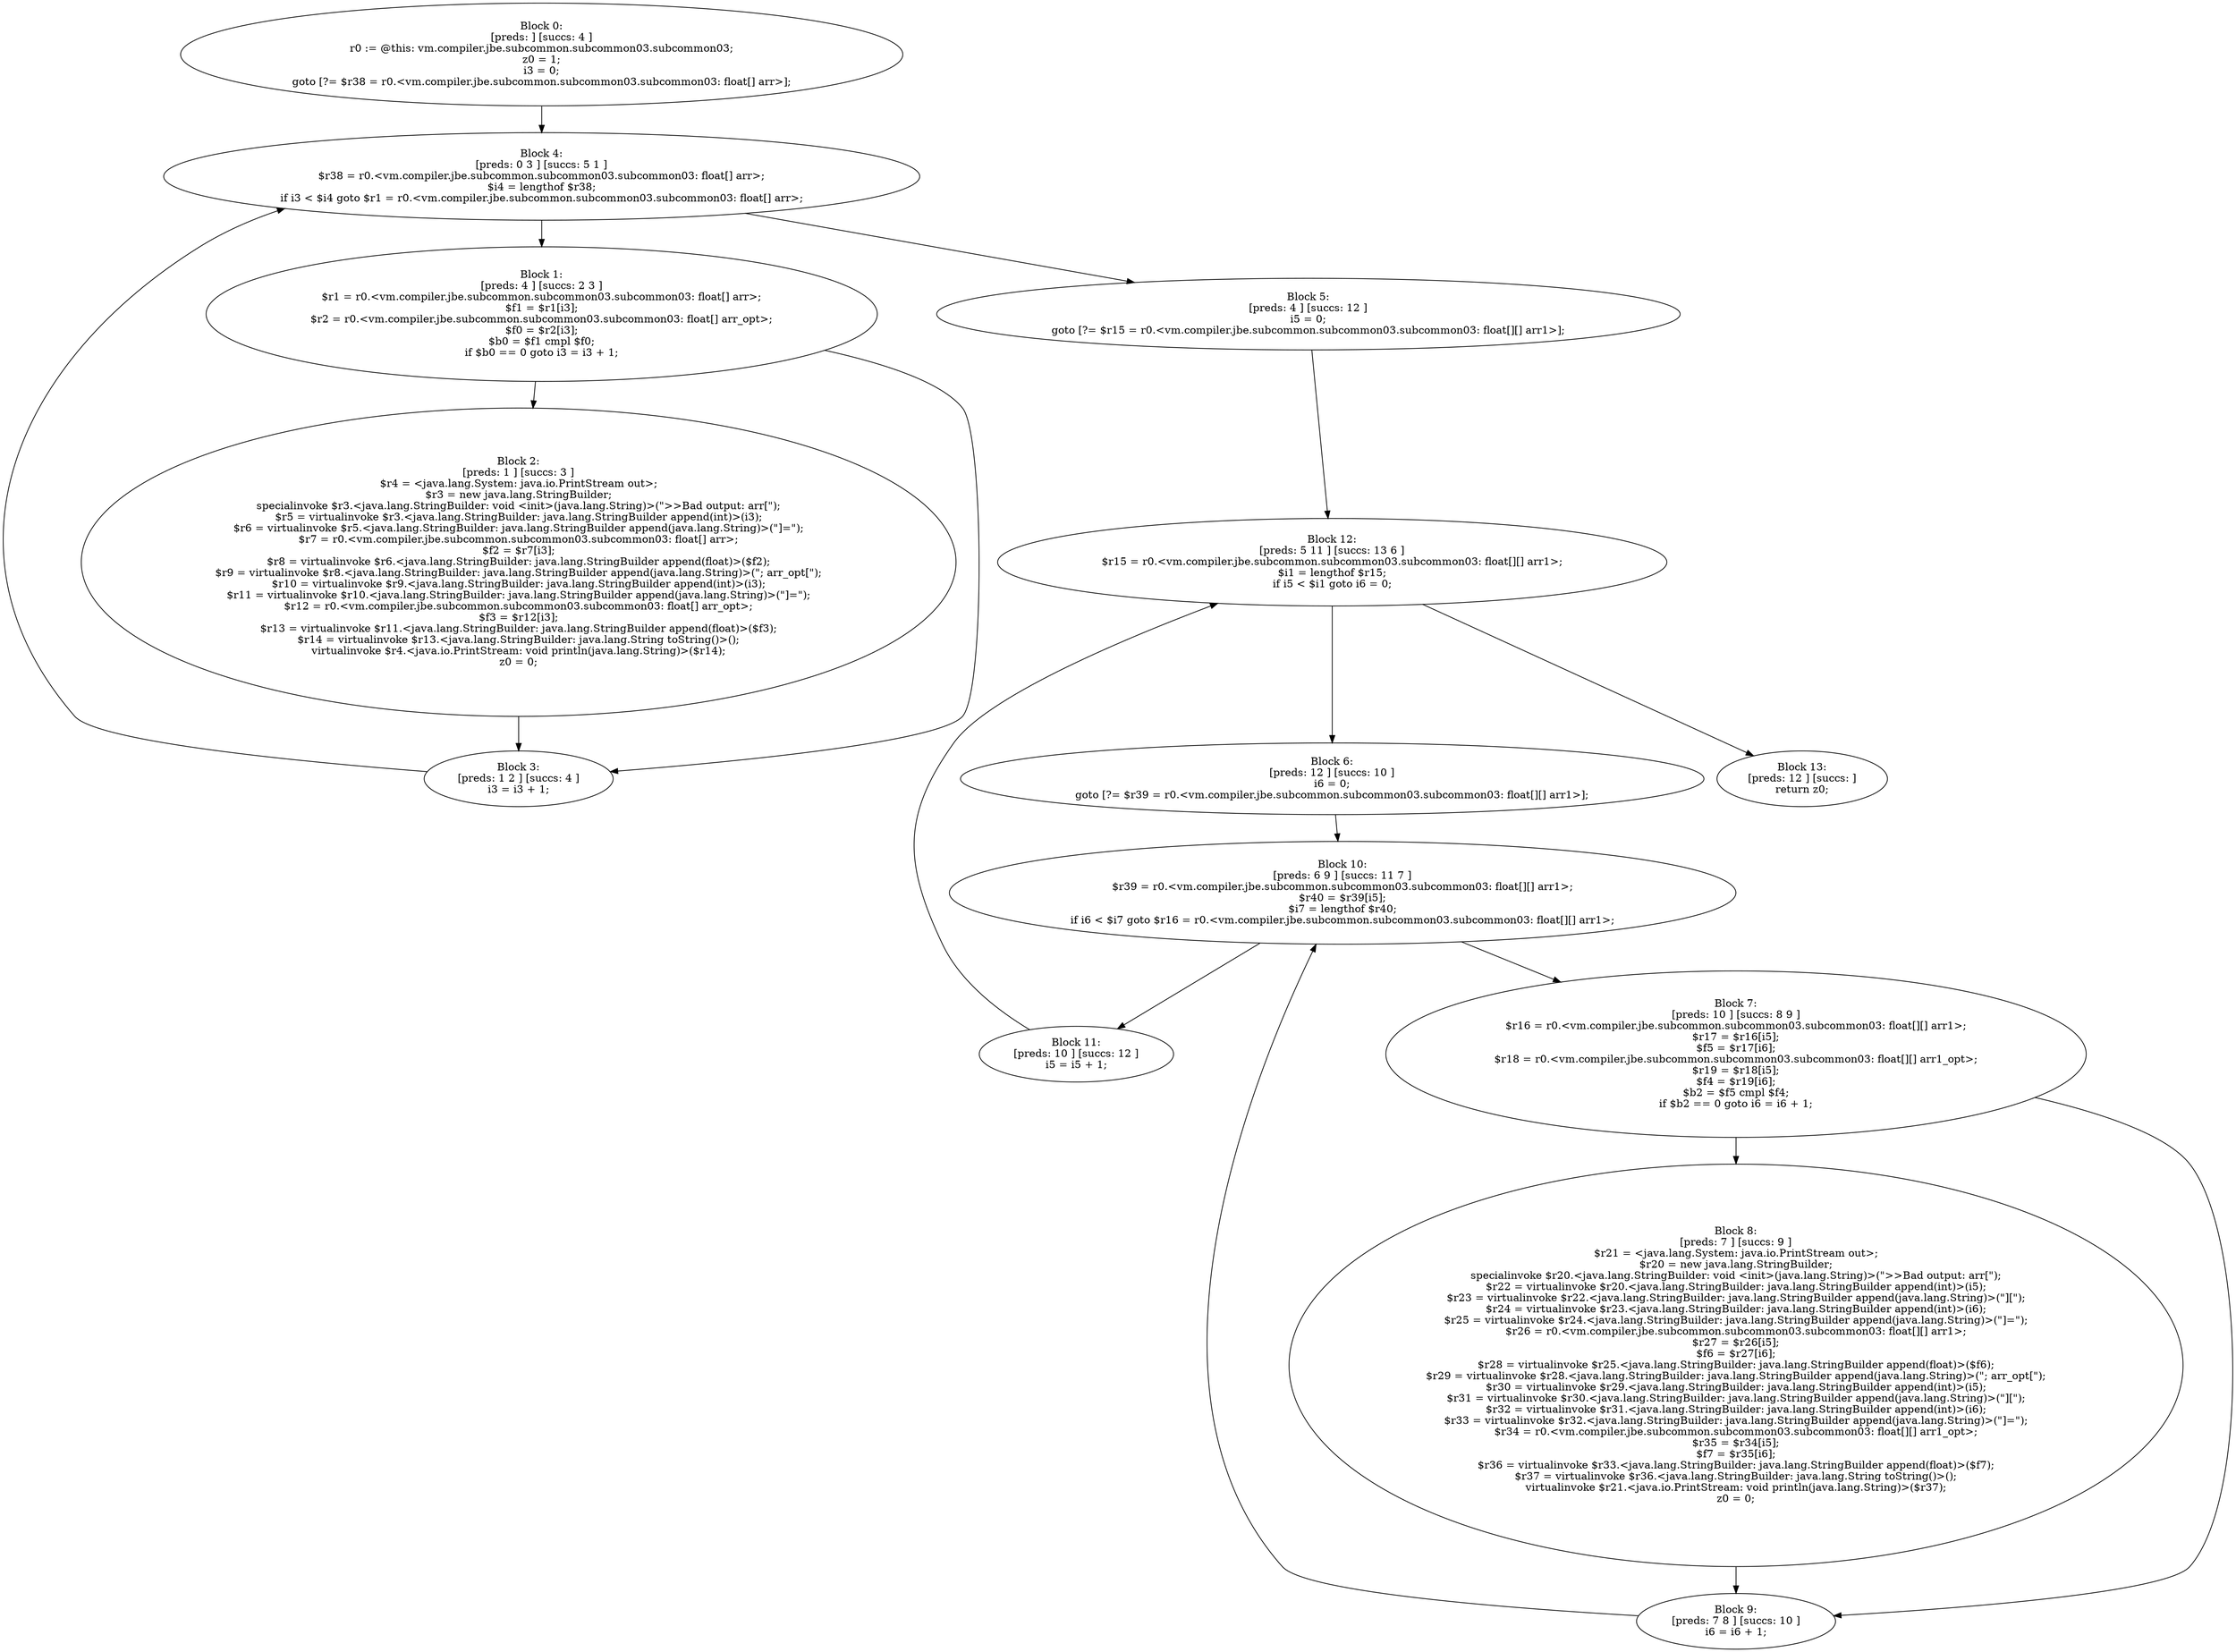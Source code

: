 digraph "unitGraph" {
    "Block 0:
[preds: ] [succs: 4 ]
r0 := @this: vm.compiler.jbe.subcommon.subcommon03.subcommon03;
z0 = 1;
i3 = 0;
goto [?= $r38 = r0.<vm.compiler.jbe.subcommon.subcommon03.subcommon03: float[] arr>];
"
    "Block 1:
[preds: 4 ] [succs: 2 3 ]
$r1 = r0.<vm.compiler.jbe.subcommon.subcommon03.subcommon03: float[] arr>;
$f1 = $r1[i3];
$r2 = r0.<vm.compiler.jbe.subcommon.subcommon03.subcommon03: float[] arr_opt>;
$f0 = $r2[i3];
$b0 = $f1 cmpl $f0;
if $b0 == 0 goto i3 = i3 + 1;
"
    "Block 2:
[preds: 1 ] [succs: 3 ]
$r4 = <java.lang.System: java.io.PrintStream out>;
$r3 = new java.lang.StringBuilder;
specialinvoke $r3.<java.lang.StringBuilder: void <init>(java.lang.String)>(\">>Bad output: arr[\");
$r5 = virtualinvoke $r3.<java.lang.StringBuilder: java.lang.StringBuilder append(int)>(i3);
$r6 = virtualinvoke $r5.<java.lang.StringBuilder: java.lang.StringBuilder append(java.lang.String)>(\"]=\");
$r7 = r0.<vm.compiler.jbe.subcommon.subcommon03.subcommon03: float[] arr>;
$f2 = $r7[i3];
$r8 = virtualinvoke $r6.<java.lang.StringBuilder: java.lang.StringBuilder append(float)>($f2);
$r9 = virtualinvoke $r8.<java.lang.StringBuilder: java.lang.StringBuilder append(java.lang.String)>(\"; arr_opt[\");
$r10 = virtualinvoke $r9.<java.lang.StringBuilder: java.lang.StringBuilder append(int)>(i3);
$r11 = virtualinvoke $r10.<java.lang.StringBuilder: java.lang.StringBuilder append(java.lang.String)>(\"]=\");
$r12 = r0.<vm.compiler.jbe.subcommon.subcommon03.subcommon03: float[] arr_opt>;
$f3 = $r12[i3];
$r13 = virtualinvoke $r11.<java.lang.StringBuilder: java.lang.StringBuilder append(float)>($f3);
$r14 = virtualinvoke $r13.<java.lang.StringBuilder: java.lang.String toString()>();
virtualinvoke $r4.<java.io.PrintStream: void println(java.lang.String)>($r14);
z0 = 0;
"
    "Block 3:
[preds: 1 2 ] [succs: 4 ]
i3 = i3 + 1;
"
    "Block 4:
[preds: 0 3 ] [succs: 5 1 ]
$r38 = r0.<vm.compiler.jbe.subcommon.subcommon03.subcommon03: float[] arr>;
$i4 = lengthof $r38;
if i3 < $i4 goto $r1 = r0.<vm.compiler.jbe.subcommon.subcommon03.subcommon03: float[] arr>;
"
    "Block 5:
[preds: 4 ] [succs: 12 ]
i5 = 0;
goto [?= $r15 = r0.<vm.compiler.jbe.subcommon.subcommon03.subcommon03: float[][] arr1>];
"
    "Block 6:
[preds: 12 ] [succs: 10 ]
i6 = 0;
goto [?= $r39 = r0.<vm.compiler.jbe.subcommon.subcommon03.subcommon03: float[][] arr1>];
"
    "Block 7:
[preds: 10 ] [succs: 8 9 ]
$r16 = r0.<vm.compiler.jbe.subcommon.subcommon03.subcommon03: float[][] arr1>;
$r17 = $r16[i5];
$f5 = $r17[i6];
$r18 = r0.<vm.compiler.jbe.subcommon.subcommon03.subcommon03: float[][] arr1_opt>;
$r19 = $r18[i5];
$f4 = $r19[i6];
$b2 = $f5 cmpl $f4;
if $b2 == 0 goto i6 = i6 + 1;
"
    "Block 8:
[preds: 7 ] [succs: 9 ]
$r21 = <java.lang.System: java.io.PrintStream out>;
$r20 = new java.lang.StringBuilder;
specialinvoke $r20.<java.lang.StringBuilder: void <init>(java.lang.String)>(\">>Bad output: arr[\");
$r22 = virtualinvoke $r20.<java.lang.StringBuilder: java.lang.StringBuilder append(int)>(i5);
$r23 = virtualinvoke $r22.<java.lang.StringBuilder: java.lang.StringBuilder append(java.lang.String)>(\"][\");
$r24 = virtualinvoke $r23.<java.lang.StringBuilder: java.lang.StringBuilder append(int)>(i6);
$r25 = virtualinvoke $r24.<java.lang.StringBuilder: java.lang.StringBuilder append(java.lang.String)>(\"]=\");
$r26 = r0.<vm.compiler.jbe.subcommon.subcommon03.subcommon03: float[][] arr1>;
$r27 = $r26[i5];
$f6 = $r27[i6];
$r28 = virtualinvoke $r25.<java.lang.StringBuilder: java.lang.StringBuilder append(float)>($f6);
$r29 = virtualinvoke $r28.<java.lang.StringBuilder: java.lang.StringBuilder append(java.lang.String)>(\"; arr_opt[\");
$r30 = virtualinvoke $r29.<java.lang.StringBuilder: java.lang.StringBuilder append(int)>(i5);
$r31 = virtualinvoke $r30.<java.lang.StringBuilder: java.lang.StringBuilder append(java.lang.String)>(\"][\");
$r32 = virtualinvoke $r31.<java.lang.StringBuilder: java.lang.StringBuilder append(int)>(i6);
$r33 = virtualinvoke $r32.<java.lang.StringBuilder: java.lang.StringBuilder append(java.lang.String)>(\"]=\");
$r34 = r0.<vm.compiler.jbe.subcommon.subcommon03.subcommon03: float[][] arr1_opt>;
$r35 = $r34[i5];
$f7 = $r35[i6];
$r36 = virtualinvoke $r33.<java.lang.StringBuilder: java.lang.StringBuilder append(float)>($f7);
$r37 = virtualinvoke $r36.<java.lang.StringBuilder: java.lang.String toString()>();
virtualinvoke $r21.<java.io.PrintStream: void println(java.lang.String)>($r37);
z0 = 0;
"
    "Block 9:
[preds: 7 8 ] [succs: 10 ]
i6 = i6 + 1;
"
    "Block 10:
[preds: 6 9 ] [succs: 11 7 ]
$r39 = r0.<vm.compiler.jbe.subcommon.subcommon03.subcommon03: float[][] arr1>;
$r40 = $r39[i5];
$i7 = lengthof $r40;
if i6 < $i7 goto $r16 = r0.<vm.compiler.jbe.subcommon.subcommon03.subcommon03: float[][] arr1>;
"
    "Block 11:
[preds: 10 ] [succs: 12 ]
i5 = i5 + 1;
"
    "Block 12:
[preds: 5 11 ] [succs: 13 6 ]
$r15 = r0.<vm.compiler.jbe.subcommon.subcommon03.subcommon03: float[][] arr1>;
$i1 = lengthof $r15;
if i5 < $i1 goto i6 = 0;
"
    "Block 13:
[preds: 12 ] [succs: ]
return z0;
"
    "Block 0:
[preds: ] [succs: 4 ]
r0 := @this: vm.compiler.jbe.subcommon.subcommon03.subcommon03;
z0 = 1;
i3 = 0;
goto [?= $r38 = r0.<vm.compiler.jbe.subcommon.subcommon03.subcommon03: float[] arr>];
"->"Block 4:
[preds: 0 3 ] [succs: 5 1 ]
$r38 = r0.<vm.compiler.jbe.subcommon.subcommon03.subcommon03: float[] arr>;
$i4 = lengthof $r38;
if i3 < $i4 goto $r1 = r0.<vm.compiler.jbe.subcommon.subcommon03.subcommon03: float[] arr>;
";
    "Block 1:
[preds: 4 ] [succs: 2 3 ]
$r1 = r0.<vm.compiler.jbe.subcommon.subcommon03.subcommon03: float[] arr>;
$f1 = $r1[i3];
$r2 = r0.<vm.compiler.jbe.subcommon.subcommon03.subcommon03: float[] arr_opt>;
$f0 = $r2[i3];
$b0 = $f1 cmpl $f0;
if $b0 == 0 goto i3 = i3 + 1;
"->"Block 2:
[preds: 1 ] [succs: 3 ]
$r4 = <java.lang.System: java.io.PrintStream out>;
$r3 = new java.lang.StringBuilder;
specialinvoke $r3.<java.lang.StringBuilder: void <init>(java.lang.String)>(\">>Bad output: arr[\");
$r5 = virtualinvoke $r3.<java.lang.StringBuilder: java.lang.StringBuilder append(int)>(i3);
$r6 = virtualinvoke $r5.<java.lang.StringBuilder: java.lang.StringBuilder append(java.lang.String)>(\"]=\");
$r7 = r0.<vm.compiler.jbe.subcommon.subcommon03.subcommon03: float[] arr>;
$f2 = $r7[i3];
$r8 = virtualinvoke $r6.<java.lang.StringBuilder: java.lang.StringBuilder append(float)>($f2);
$r9 = virtualinvoke $r8.<java.lang.StringBuilder: java.lang.StringBuilder append(java.lang.String)>(\"; arr_opt[\");
$r10 = virtualinvoke $r9.<java.lang.StringBuilder: java.lang.StringBuilder append(int)>(i3);
$r11 = virtualinvoke $r10.<java.lang.StringBuilder: java.lang.StringBuilder append(java.lang.String)>(\"]=\");
$r12 = r0.<vm.compiler.jbe.subcommon.subcommon03.subcommon03: float[] arr_opt>;
$f3 = $r12[i3];
$r13 = virtualinvoke $r11.<java.lang.StringBuilder: java.lang.StringBuilder append(float)>($f3);
$r14 = virtualinvoke $r13.<java.lang.StringBuilder: java.lang.String toString()>();
virtualinvoke $r4.<java.io.PrintStream: void println(java.lang.String)>($r14);
z0 = 0;
";
    "Block 1:
[preds: 4 ] [succs: 2 3 ]
$r1 = r0.<vm.compiler.jbe.subcommon.subcommon03.subcommon03: float[] arr>;
$f1 = $r1[i3];
$r2 = r0.<vm.compiler.jbe.subcommon.subcommon03.subcommon03: float[] arr_opt>;
$f0 = $r2[i3];
$b0 = $f1 cmpl $f0;
if $b0 == 0 goto i3 = i3 + 1;
"->"Block 3:
[preds: 1 2 ] [succs: 4 ]
i3 = i3 + 1;
";
    "Block 2:
[preds: 1 ] [succs: 3 ]
$r4 = <java.lang.System: java.io.PrintStream out>;
$r3 = new java.lang.StringBuilder;
specialinvoke $r3.<java.lang.StringBuilder: void <init>(java.lang.String)>(\">>Bad output: arr[\");
$r5 = virtualinvoke $r3.<java.lang.StringBuilder: java.lang.StringBuilder append(int)>(i3);
$r6 = virtualinvoke $r5.<java.lang.StringBuilder: java.lang.StringBuilder append(java.lang.String)>(\"]=\");
$r7 = r0.<vm.compiler.jbe.subcommon.subcommon03.subcommon03: float[] arr>;
$f2 = $r7[i3];
$r8 = virtualinvoke $r6.<java.lang.StringBuilder: java.lang.StringBuilder append(float)>($f2);
$r9 = virtualinvoke $r8.<java.lang.StringBuilder: java.lang.StringBuilder append(java.lang.String)>(\"; arr_opt[\");
$r10 = virtualinvoke $r9.<java.lang.StringBuilder: java.lang.StringBuilder append(int)>(i3);
$r11 = virtualinvoke $r10.<java.lang.StringBuilder: java.lang.StringBuilder append(java.lang.String)>(\"]=\");
$r12 = r0.<vm.compiler.jbe.subcommon.subcommon03.subcommon03: float[] arr_opt>;
$f3 = $r12[i3];
$r13 = virtualinvoke $r11.<java.lang.StringBuilder: java.lang.StringBuilder append(float)>($f3);
$r14 = virtualinvoke $r13.<java.lang.StringBuilder: java.lang.String toString()>();
virtualinvoke $r4.<java.io.PrintStream: void println(java.lang.String)>($r14);
z0 = 0;
"->"Block 3:
[preds: 1 2 ] [succs: 4 ]
i3 = i3 + 1;
";
    "Block 3:
[preds: 1 2 ] [succs: 4 ]
i3 = i3 + 1;
"->"Block 4:
[preds: 0 3 ] [succs: 5 1 ]
$r38 = r0.<vm.compiler.jbe.subcommon.subcommon03.subcommon03: float[] arr>;
$i4 = lengthof $r38;
if i3 < $i4 goto $r1 = r0.<vm.compiler.jbe.subcommon.subcommon03.subcommon03: float[] arr>;
";
    "Block 4:
[preds: 0 3 ] [succs: 5 1 ]
$r38 = r0.<vm.compiler.jbe.subcommon.subcommon03.subcommon03: float[] arr>;
$i4 = lengthof $r38;
if i3 < $i4 goto $r1 = r0.<vm.compiler.jbe.subcommon.subcommon03.subcommon03: float[] arr>;
"->"Block 5:
[preds: 4 ] [succs: 12 ]
i5 = 0;
goto [?= $r15 = r0.<vm.compiler.jbe.subcommon.subcommon03.subcommon03: float[][] arr1>];
";
    "Block 4:
[preds: 0 3 ] [succs: 5 1 ]
$r38 = r0.<vm.compiler.jbe.subcommon.subcommon03.subcommon03: float[] arr>;
$i4 = lengthof $r38;
if i3 < $i4 goto $r1 = r0.<vm.compiler.jbe.subcommon.subcommon03.subcommon03: float[] arr>;
"->"Block 1:
[preds: 4 ] [succs: 2 3 ]
$r1 = r0.<vm.compiler.jbe.subcommon.subcommon03.subcommon03: float[] arr>;
$f1 = $r1[i3];
$r2 = r0.<vm.compiler.jbe.subcommon.subcommon03.subcommon03: float[] arr_opt>;
$f0 = $r2[i3];
$b0 = $f1 cmpl $f0;
if $b0 == 0 goto i3 = i3 + 1;
";
    "Block 5:
[preds: 4 ] [succs: 12 ]
i5 = 0;
goto [?= $r15 = r0.<vm.compiler.jbe.subcommon.subcommon03.subcommon03: float[][] arr1>];
"->"Block 12:
[preds: 5 11 ] [succs: 13 6 ]
$r15 = r0.<vm.compiler.jbe.subcommon.subcommon03.subcommon03: float[][] arr1>;
$i1 = lengthof $r15;
if i5 < $i1 goto i6 = 0;
";
    "Block 6:
[preds: 12 ] [succs: 10 ]
i6 = 0;
goto [?= $r39 = r0.<vm.compiler.jbe.subcommon.subcommon03.subcommon03: float[][] arr1>];
"->"Block 10:
[preds: 6 9 ] [succs: 11 7 ]
$r39 = r0.<vm.compiler.jbe.subcommon.subcommon03.subcommon03: float[][] arr1>;
$r40 = $r39[i5];
$i7 = lengthof $r40;
if i6 < $i7 goto $r16 = r0.<vm.compiler.jbe.subcommon.subcommon03.subcommon03: float[][] arr1>;
";
    "Block 7:
[preds: 10 ] [succs: 8 9 ]
$r16 = r0.<vm.compiler.jbe.subcommon.subcommon03.subcommon03: float[][] arr1>;
$r17 = $r16[i5];
$f5 = $r17[i6];
$r18 = r0.<vm.compiler.jbe.subcommon.subcommon03.subcommon03: float[][] arr1_opt>;
$r19 = $r18[i5];
$f4 = $r19[i6];
$b2 = $f5 cmpl $f4;
if $b2 == 0 goto i6 = i6 + 1;
"->"Block 8:
[preds: 7 ] [succs: 9 ]
$r21 = <java.lang.System: java.io.PrintStream out>;
$r20 = new java.lang.StringBuilder;
specialinvoke $r20.<java.lang.StringBuilder: void <init>(java.lang.String)>(\">>Bad output: arr[\");
$r22 = virtualinvoke $r20.<java.lang.StringBuilder: java.lang.StringBuilder append(int)>(i5);
$r23 = virtualinvoke $r22.<java.lang.StringBuilder: java.lang.StringBuilder append(java.lang.String)>(\"][\");
$r24 = virtualinvoke $r23.<java.lang.StringBuilder: java.lang.StringBuilder append(int)>(i6);
$r25 = virtualinvoke $r24.<java.lang.StringBuilder: java.lang.StringBuilder append(java.lang.String)>(\"]=\");
$r26 = r0.<vm.compiler.jbe.subcommon.subcommon03.subcommon03: float[][] arr1>;
$r27 = $r26[i5];
$f6 = $r27[i6];
$r28 = virtualinvoke $r25.<java.lang.StringBuilder: java.lang.StringBuilder append(float)>($f6);
$r29 = virtualinvoke $r28.<java.lang.StringBuilder: java.lang.StringBuilder append(java.lang.String)>(\"; arr_opt[\");
$r30 = virtualinvoke $r29.<java.lang.StringBuilder: java.lang.StringBuilder append(int)>(i5);
$r31 = virtualinvoke $r30.<java.lang.StringBuilder: java.lang.StringBuilder append(java.lang.String)>(\"][\");
$r32 = virtualinvoke $r31.<java.lang.StringBuilder: java.lang.StringBuilder append(int)>(i6);
$r33 = virtualinvoke $r32.<java.lang.StringBuilder: java.lang.StringBuilder append(java.lang.String)>(\"]=\");
$r34 = r0.<vm.compiler.jbe.subcommon.subcommon03.subcommon03: float[][] arr1_opt>;
$r35 = $r34[i5];
$f7 = $r35[i6];
$r36 = virtualinvoke $r33.<java.lang.StringBuilder: java.lang.StringBuilder append(float)>($f7);
$r37 = virtualinvoke $r36.<java.lang.StringBuilder: java.lang.String toString()>();
virtualinvoke $r21.<java.io.PrintStream: void println(java.lang.String)>($r37);
z0 = 0;
";
    "Block 7:
[preds: 10 ] [succs: 8 9 ]
$r16 = r0.<vm.compiler.jbe.subcommon.subcommon03.subcommon03: float[][] arr1>;
$r17 = $r16[i5];
$f5 = $r17[i6];
$r18 = r0.<vm.compiler.jbe.subcommon.subcommon03.subcommon03: float[][] arr1_opt>;
$r19 = $r18[i5];
$f4 = $r19[i6];
$b2 = $f5 cmpl $f4;
if $b2 == 0 goto i6 = i6 + 1;
"->"Block 9:
[preds: 7 8 ] [succs: 10 ]
i6 = i6 + 1;
";
    "Block 8:
[preds: 7 ] [succs: 9 ]
$r21 = <java.lang.System: java.io.PrintStream out>;
$r20 = new java.lang.StringBuilder;
specialinvoke $r20.<java.lang.StringBuilder: void <init>(java.lang.String)>(\">>Bad output: arr[\");
$r22 = virtualinvoke $r20.<java.lang.StringBuilder: java.lang.StringBuilder append(int)>(i5);
$r23 = virtualinvoke $r22.<java.lang.StringBuilder: java.lang.StringBuilder append(java.lang.String)>(\"][\");
$r24 = virtualinvoke $r23.<java.lang.StringBuilder: java.lang.StringBuilder append(int)>(i6);
$r25 = virtualinvoke $r24.<java.lang.StringBuilder: java.lang.StringBuilder append(java.lang.String)>(\"]=\");
$r26 = r0.<vm.compiler.jbe.subcommon.subcommon03.subcommon03: float[][] arr1>;
$r27 = $r26[i5];
$f6 = $r27[i6];
$r28 = virtualinvoke $r25.<java.lang.StringBuilder: java.lang.StringBuilder append(float)>($f6);
$r29 = virtualinvoke $r28.<java.lang.StringBuilder: java.lang.StringBuilder append(java.lang.String)>(\"; arr_opt[\");
$r30 = virtualinvoke $r29.<java.lang.StringBuilder: java.lang.StringBuilder append(int)>(i5);
$r31 = virtualinvoke $r30.<java.lang.StringBuilder: java.lang.StringBuilder append(java.lang.String)>(\"][\");
$r32 = virtualinvoke $r31.<java.lang.StringBuilder: java.lang.StringBuilder append(int)>(i6);
$r33 = virtualinvoke $r32.<java.lang.StringBuilder: java.lang.StringBuilder append(java.lang.String)>(\"]=\");
$r34 = r0.<vm.compiler.jbe.subcommon.subcommon03.subcommon03: float[][] arr1_opt>;
$r35 = $r34[i5];
$f7 = $r35[i6];
$r36 = virtualinvoke $r33.<java.lang.StringBuilder: java.lang.StringBuilder append(float)>($f7);
$r37 = virtualinvoke $r36.<java.lang.StringBuilder: java.lang.String toString()>();
virtualinvoke $r21.<java.io.PrintStream: void println(java.lang.String)>($r37);
z0 = 0;
"->"Block 9:
[preds: 7 8 ] [succs: 10 ]
i6 = i6 + 1;
";
    "Block 9:
[preds: 7 8 ] [succs: 10 ]
i6 = i6 + 1;
"->"Block 10:
[preds: 6 9 ] [succs: 11 7 ]
$r39 = r0.<vm.compiler.jbe.subcommon.subcommon03.subcommon03: float[][] arr1>;
$r40 = $r39[i5];
$i7 = lengthof $r40;
if i6 < $i7 goto $r16 = r0.<vm.compiler.jbe.subcommon.subcommon03.subcommon03: float[][] arr1>;
";
    "Block 10:
[preds: 6 9 ] [succs: 11 7 ]
$r39 = r0.<vm.compiler.jbe.subcommon.subcommon03.subcommon03: float[][] arr1>;
$r40 = $r39[i5];
$i7 = lengthof $r40;
if i6 < $i7 goto $r16 = r0.<vm.compiler.jbe.subcommon.subcommon03.subcommon03: float[][] arr1>;
"->"Block 11:
[preds: 10 ] [succs: 12 ]
i5 = i5 + 1;
";
    "Block 10:
[preds: 6 9 ] [succs: 11 7 ]
$r39 = r0.<vm.compiler.jbe.subcommon.subcommon03.subcommon03: float[][] arr1>;
$r40 = $r39[i5];
$i7 = lengthof $r40;
if i6 < $i7 goto $r16 = r0.<vm.compiler.jbe.subcommon.subcommon03.subcommon03: float[][] arr1>;
"->"Block 7:
[preds: 10 ] [succs: 8 9 ]
$r16 = r0.<vm.compiler.jbe.subcommon.subcommon03.subcommon03: float[][] arr1>;
$r17 = $r16[i5];
$f5 = $r17[i6];
$r18 = r0.<vm.compiler.jbe.subcommon.subcommon03.subcommon03: float[][] arr1_opt>;
$r19 = $r18[i5];
$f4 = $r19[i6];
$b2 = $f5 cmpl $f4;
if $b2 == 0 goto i6 = i6 + 1;
";
    "Block 11:
[preds: 10 ] [succs: 12 ]
i5 = i5 + 1;
"->"Block 12:
[preds: 5 11 ] [succs: 13 6 ]
$r15 = r0.<vm.compiler.jbe.subcommon.subcommon03.subcommon03: float[][] arr1>;
$i1 = lengthof $r15;
if i5 < $i1 goto i6 = 0;
";
    "Block 12:
[preds: 5 11 ] [succs: 13 6 ]
$r15 = r0.<vm.compiler.jbe.subcommon.subcommon03.subcommon03: float[][] arr1>;
$i1 = lengthof $r15;
if i5 < $i1 goto i6 = 0;
"->"Block 13:
[preds: 12 ] [succs: ]
return z0;
";
    "Block 12:
[preds: 5 11 ] [succs: 13 6 ]
$r15 = r0.<vm.compiler.jbe.subcommon.subcommon03.subcommon03: float[][] arr1>;
$i1 = lengthof $r15;
if i5 < $i1 goto i6 = 0;
"->"Block 6:
[preds: 12 ] [succs: 10 ]
i6 = 0;
goto [?= $r39 = r0.<vm.compiler.jbe.subcommon.subcommon03.subcommon03: float[][] arr1>];
";
}
